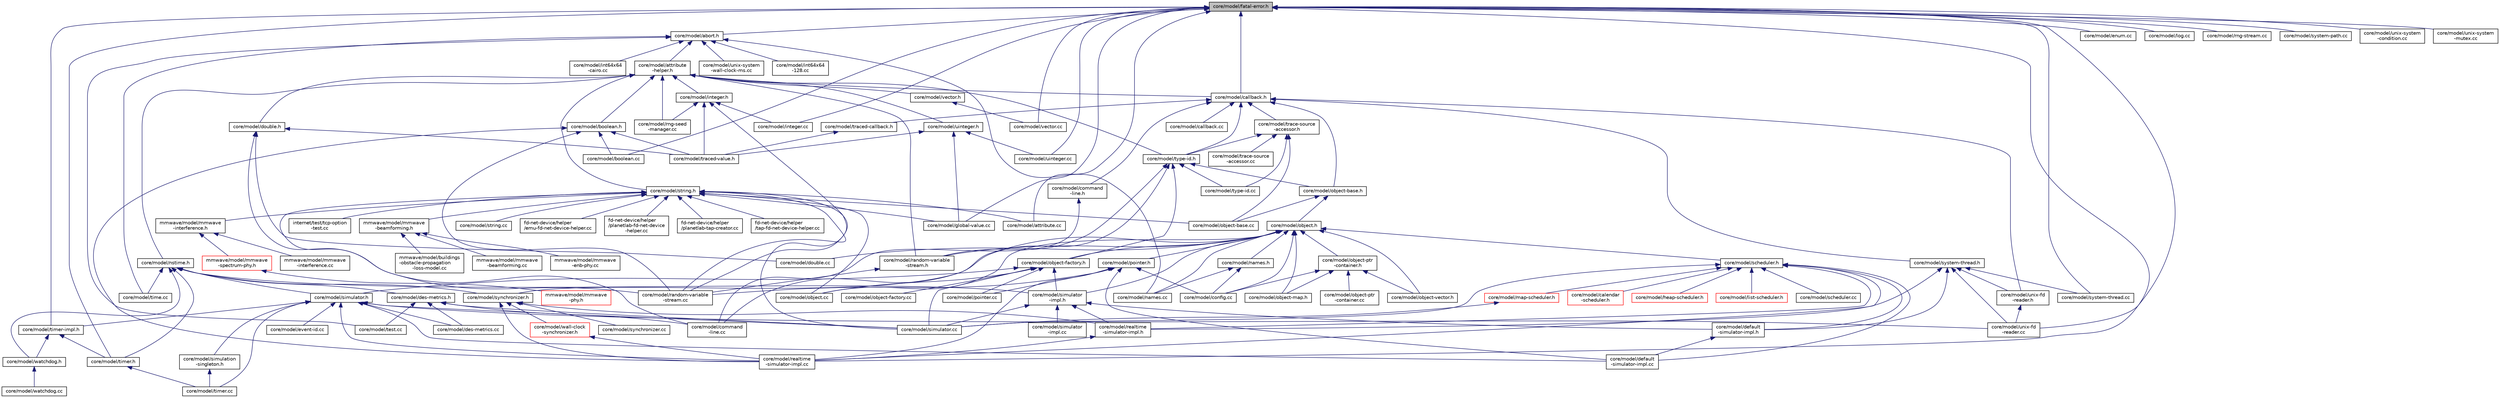 digraph "core/model/fatal-error.h"
{
  edge [fontname="Helvetica",fontsize="10",labelfontname="Helvetica",labelfontsize="10"];
  node [fontname="Helvetica",fontsize="10",shape=record];
  Node1 [label="core/model/fatal-error.h",height=0.2,width=0.4,color="black", fillcolor="grey75", style="filled", fontcolor="black"];
  Node1 -> Node2 [dir="back",color="midnightblue",fontsize="10",style="solid"];
  Node2 [label="core/model/abort.h",height=0.2,width=0.4,color="black", fillcolor="white", style="filled",URL="$d4/dc1/abort_8h.html",tooltip="NS_ABORT_x macro definitions. "];
  Node2 -> Node3 [dir="back",color="midnightblue",fontsize="10",style="solid"];
  Node3 [label="core/model/attribute\l-helper.h",height=0.2,width=0.4,color="black", fillcolor="white", style="filled",URL="$dc/df9/attribute-helper_8h.html"];
  Node3 -> Node4 [dir="back",color="midnightblue",fontsize="10",style="solid"];
  Node4 [label="core/model/string.h",height=0.2,width=0.4,color="black", fillcolor="white", style="filled",URL="$da/d66/string_8h.html"];
  Node4 -> Node5 [dir="back",color="midnightblue",fontsize="10",style="solid"];
  Node5 [label="core/model/attribute.cc",height=0.2,width=0.4,color="black", fillcolor="white", style="filled",URL="$de/dc4/attribute_8cc.html"];
  Node4 -> Node6 [dir="back",color="midnightblue",fontsize="10",style="solid"];
  Node6 [label="core/model/command\l-line.cc",height=0.2,width=0.4,color="black", fillcolor="white", style="filled",URL="$d9/dd5/command-line_8cc.html"];
  Node4 -> Node7 [dir="back",color="midnightblue",fontsize="10",style="solid"];
  Node7 [label="core/model/global-value.cc",height=0.2,width=0.4,color="black", fillcolor="white", style="filled",URL="$da/dfa/global-value_8cc.html"];
  Node4 -> Node8 [dir="back",color="midnightblue",fontsize="10",style="solid"];
  Node8 [label="core/model/object-base.cc",height=0.2,width=0.4,color="black", fillcolor="white", style="filled",URL="$d0/dc5/object-base_8cc.html"];
  Node4 -> Node9 [dir="back",color="midnightblue",fontsize="10",style="solid"];
  Node9 [label="core/model/object.cc",height=0.2,width=0.4,color="black", fillcolor="white", style="filled",URL="$d4/ddf/object_8cc.html"];
  Node4 -> Node10 [dir="back",color="midnightblue",fontsize="10",style="solid"];
  Node10 [label="core/model/random-variable\l-stream.cc",height=0.2,width=0.4,color="black", fillcolor="white", style="filled",URL="$d9/d60/random-variable-stream_8cc.html"];
  Node4 -> Node11 [dir="back",color="midnightblue",fontsize="10",style="solid"];
  Node11 [label="core/model/simulator.cc",height=0.2,width=0.4,color="black", fillcolor="white", style="filled",URL="$d6/df8/simulator_8cc.html"];
  Node4 -> Node12 [dir="back",color="midnightblue",fontsize="10",style="solid"];
  Node12 [label="core/model/string.cc",height=0.2,width=0.4,color="black", fillcolor="white", style="filled",URL="$df/d6d/string_8cc.html"];
  Node4 -> Node13 [dir="back",color="midnightblue",fontsize="10",style="solid"];
  Node13 [label="fd-net-device/helper\l/emu-fd-net-device-helper.cc",height=0.2,width=0.4,color="black", fillcolor="white", style="filled",URL="$d2/d7a/emu-fd-net-device-helper_8cc.html"];
  Node4 -> Node14 [dir="back",color="midnightblue",fontsize="10",style="solid"];
  Node14 [label="fd-net-device/helper\l/planetlab-fd-net-device\l-helper.cc",height=0.2,width=0.4,color="black", fillcolor="white", style="filled",URL="$d4/d5a/planetlab-fd-net-device-helper_8cc.html"];
  Node4 -> Node15 [dir="back",color="midnightblue",fontsize="10",style="solid"];
  Node15 [label="fd-net-device/helper\l/planetlab-tap-creator.cc",height=0.2,width=0.4,color="black", fillcolor="white", style="filled",URL="$d1/d75/planetlab-tap-creator_8cc.html"];
  Node4 -> Node16 [dir="back",color="midnightblue",fontsize="10",style="solid"];
  Node16 [label="fd-net-device/helper\l/tap-fd-net-device-helper.cc",height=0.2,width=0.4,color="black", fillcolor="white", style="filled",URL="$d1/d2e/tap-fd-net-device-helper_8cc.html"];
  Node4 -> Node17 [dir="back",color="midnightblue",fontsize="10",style="solid"];
  Node17 [label="internet/test/tcp-option\l-test.cc",height=0.2,width=0.4,color="black", fillcolor="white", style="filled",URL="$d6/d43/tcp-option-test_8cc.html"];
  Node4 -> Node18 [dir="back",color="midnightblue",fontsize="10",style="solid"];
  Node18 [label="mmwave/model/mmwave\l-beamforming.h",height=0.2,width=0.4,color="black", fillcolor="white", style="filled",URL="$d1/d0b/mmwave-beamforming_8h.html"];
  Node18 -> Node19 [dir="back",color="midnightblue",fontsize="10",style="solid"];
  Node19 [label="mmwave/model/buildings\l-obstacle-propagation\l-loss-model.cc",height=0.2,width=0.4,color="black", fillcolor="white", style="filled",URL="$d4/dc4/buildings-obstacle-propagation-loss-model_8cc.html"];
  Node18 -> Node20 [dir="back",color="midnightblue",fontsize="10",style="solid"];
  Node20 [label="mmwave/model/mmwave\l-beamforming.cc",height=0.2,width=0.4,color="black", fillcolor="white", style="filled",URL="$dc/d7f/mmwave-beamforming_8cc.html"];
  Node18 -> Node21 [dir="back",color="midnightblue",fontsize="10",style="solid"];
  Node21 [label="mmwave/model/mmwave\l-enb-phy.cc",height=0.2,width=0.4,color="black", fillcolor="white", style="filled",URL="$da/dbc/mmwave-enb-phy_8cc.html"];
  Node4 -> Node22 [dir="back",color="midnightblue",fontsize="10",style="solid"];
  Node22 [label="mmwave/model/mmwave\l-interference.h",height=0.2,width=0.4,color="black", fillcolor="white", style="filled",URL="$df/d56/mmwave-interference_8h.html"];
  Node22 -> Node23 [dir="back",color="midnightblue",fontsize="10",style="solid"];
  Node23 [label="mmwave/model/mmwave\l-spectrum-phy.h",height=0.2,width=0.4,color="red", fillcolor="white", style="filled",URL="$d7/daa/mmwave-spectrum-phy_8h.html"];
  Node23 -> Node24 [dir="back",color="midnightblue",fontsize="10",style="solid"];
  Node24 [label="mmwave/model/mmwave\l-phy.h",height=0.2,width=0.4,color="red", fillcolor="white", style="filled",URL="$d0/d60/mmwave-phy_8h.html"];
  Node22 -> Node25 [dir="back",color="midnightblue",fontsize="10",style="solid"];
  Node25 [label="mmwave/model/mmwave\l-interference.cc",height=0.2,width=0.4,color="black", fillcolor="white", style="filled",URL="$d9/dee/mmwave-interference_8cc.html"];
  Node3 -> Node26 [dir="back",color="midnightblue",fontsize="10",style="solid"];
  Node26 [label="core/model/boolean.h",height=0.2,width=0.4,color="black", fillcolor="white", style="filled",URL="$d3/dd1/boolean_8h.html"];
  Node26 -> Node27 [dir="back",color="midnightblue",fontsize="10",style="solid"];
  Node27 [label="core/model/boolean.cc",height=0.2,width=0.4,color="black", fillcolor="white", style="filled",URL="$de/d1a/boolean_8cc.html"];
  Node26 -> Node10 [dir="back",color="midnightblue",fontsize="10",style="solid"];
  Node26 -> Node28 [dir="back",color="midnightblue",fontsize="10",style="solid"];
  Node28 [label="core/model/realtime\l-simulator-impl.cc",height=0.2,width=0.4,color="black", fillcolor="white", style="filled",URL="$dc/da2/realtime-simulator-impl_8cc.html"];
  Node26 -> Node29 [dir="back",color="midnightblue",fontsize="10",style="solid"];
  Node29 [label="core/model/traced-value.h",height=0.2,width=0.4,color="black", fillcolor="white", style="filled",URL="$d3/d60/traced-value_8h.html"];
  Node3 -> Node30 [dir="back",color="midnightblue",fontsize="10",style="solid"];
  Node30 [label="core/model/callback.h",height=0.2,width=0.4,color="black", fillcolor="white", style="filled",URL="$da/d05/callback_8h.html"];
  Node30 -> Node31 [dir="back",color="midnightblue",fontsize="10",style="solid"];
  Node31 [label="core/model/trace-source\l-accessor.h",height=0.2,width=0.4,color="black", fillcolor="white", style="filled",URL="$d6/df1/trace-source-accessor_8h.html"];
  Node31 -> Node32 [dir="back",color="midnightblue",fontsize="10",style="solid"];
  Node32 [label="core/model/type-id.h",height=0.2,width=0.4,color="black", fillcolor="white", style="filled",URL="$db/d39/type-id_8h.html"];
  Node32 -> Node33 [dir="back",color="midnightblue",fontsize="10",style="solid"];
  Node33 [label="core/model/object-base.h",height=0.2,width=0.4,color="black", fillcolor="white", style="filled",URL="$dd/d23/object-base_8h.html"];
  Node33 -> Node34 [dir="back",color="midnightblue",fontsize="10",style="solid"];
  Node34 [label="core/model/object.h",height=0.2,width=0.4,color="black", fillcolor="white", style="filled",URL="$de/d10/object_8h.html"];
  Node34 -> Node35 [dir="back",color="midnightblue",fontsize="10",style="solid"];
  Node35 [label="core/model/scheduler.h",height=0.2,width=0.4,color="black", fillcolor="white", style="filled",URL="$d2/dd8/scheduler_8h.html"];
  Node35 -> Node36 [dir="back",color="midnightblue",fontsize="10",style="solid"];
  Node36 [label="core/model/calendar\l-scheduler.h",height=0.2,width=0.4,color="red", fillcolor="white", style="filled",URL="$db/dcb/calendar-scheduler_8h.html"];
  Node35 -> Node37 [dir="back",color="midnightblue",fontsize="10",style="solid"];
  Node37 [label="core/model/default\l-simulator-impl.h",height=0.2,width=0.4,color="black", fillcolor="white", style="filled",URL="$d3/d47/default-simulator-impl_8h.html"];
  Node37 -> Node38 [dir="back",color="midnightblue",fontsize="10",style="solid"];
  Node38 [label="core/model/default\l-simulator-impl.cc",height=0.2,width=0.4,color="black", fillcolor="white", style="filled",URL="$d8/d5e/default-simulator-impl_8cc.html"];
  Node35 -> Node38 [dir="back",color="midnightblue",fontsize="10",style="solid"];
  Node35 -> Node39 [dir="back",color="midnightblue",fontsize="10",style="solid"];
  Node39 [label="core/model/heap-scheduler.h",height=0.2,width=0.4,color="red", fillcolor="white", style="filled",URL="$d6/d67/heap-scheduler_8h.html"];
  Node35 -> Node40 [dir="back",color="midnightblue",fontsize="10",style="solid"];
  Node40 [label="core/model/list-scheduler.h",height=0.2,width=0.4,color="red", fillcolor="white", style="filled",URL="$d2/d62/list-scheduler_8h.html"];
  Node35 -> Node41 [dir="back",color="midnightblue",fontsize="10",style="solid"];
  Node41 [label="core/model/map-scheduler.h",height=0.2,width=0.4,color="red", fillcolor="white", style="filled",URL="$d9/df6/map-scheduler_8h.html"];
  Node41 -> Node11 [dir="back",color="midnightblue",fontsize="10",style="solid"];
  Node35 -> Node42 [dir="back",color="midnightblue",fontsize="10",style="solid"];
  Node42 [label="core/model/realtime\l-simulator-impl.h",height=0.2,width=0.4,color="black", fillcolor="white", style="filled",URL="$d3/de4/realtime-simulator-impl_8h.html"];
  Node42 -> Node28 [dir="back",color="midnightblue",fontsize="10",style="solid"];
  Node35 -> Node28 [dir="back",color="midnightblue",fontsize="10",style="solid"];
  Node35 -> Node43 [dir="back",color="midnightblue",fontsize="10",style="solid"];
  Node43 [label="core/model/scheduler.cc",height=0.2,width=0.4,color="black", fillcolor="white", style="filled",URL="$dd/d55/scheduler_8cc.html"];
  Node35 -> Node11 [dir="back",color="midnightblue",fontsize="10",style="solid"];
  Node34 -> Node44 [dir="back",color="midnightblue",fontsize="10",style="solid"];
  Node44 [label="core/model/config.cc",height=0.2,width=0.4,color="black", fillcolor="white", style="filled",URL="$dd/da8/config_8cc.html"];
  Node34 -> Node45 [dir="back",color="midnightblue",fontsize="10",style="solid"];
  Node45 [label="core/model/object-ptr\l-container.h",height=0.2,width=0.4,color="black", fillcolor="white", style="filled",URL="$dd/da6/object-ptr-container_8h.html"];
  Node45 -> Node44 [dir="back",color="midnightblue",fontsize="10",style="solid"];
  Node45 -> Node46 [dir="back",color="midnightblue",fontsize="10",style="solid"];
  Node46 [label="core/model/object-map.h",height=0.2,width=0.4,color="black", fillcolor="white", style="filled",URL="$dc/d34/object-map_8h.html"];
  Node45 -> Node47 [dir="back",color="midnightblue",fontsize="10",style="solid"];
  Node47 [label="core/model/object-ptr\l-container.cc",height=0.2,width=0.4,color="black", fillcolor="white", style="filled",URL="$d2/daa/object-ptr-container_8cc.html"];
  Node45 -> Node48 [dir="back",color="midnightblue",fontsize="10",style="solid"];
  Node48 [label="core/model/object-vector.h",height=0.2,width=0.4,color="black", fillcolor="white", style="filled",URL="$d8/d5c/object-vector_8h.html"];
  Node34 -> Node49 [dir="back",color="midnightblue",fontsize="10",style="solid"];
  Node49 [label="core/model/names.h",height=0.2,width=0.4,color="black", fillcolor="white", style="filled",URL="$d8/d22/names_8h.html"];
  Node49 -> Node44 [dir="back",color="midnightblue",fontsize="10",style="solid"];
  Node49 -> Node50 [dir="back",color="midnightblue",fontsize="10",style="solid"];
  Node50 [label="core/model/names.cc",height=0.2,width=0.4,color="black", fillcolor="white", style="filled",URL="$de/dee/names_8cc.html"];
  Node34 -> Node51 [dir="back",color="midnightblue",fontsize="10",style="solid"];
  Node51 [label="core/model/pointer.h",height=0.2,width=0.4,color="black", fillcolor="white", style="filled",URL="$d5/d9f/pointer_8h.html"];
  Node51 -> Node44 [dir="back",color="midnightblue",fontsize="10",style="solid"];
  Node51 -> Node38 [dir="back",color="midnightblue",fontsize="10",style="solid"];
  Node51 -> Node52 [dir="back",color="midnightblue",fontsize="10",style="solid"];
  Node52 [label="core/model/pointer.cc",height=0.2,width=0.4,color="black", fillcolor="white", style="filled",URL="$dd/d78/pointer_8cc.html"];
  Node51 -> Node10 [dir="back",color="midnightblue",fontsize="10",style="solid"];
  Node51 -> Node28 [dir="back",color="midnightblue",fontsize="10",style="solid"];
  Node34 -> Node53 [dir="back",color="midnightblue",fontsize="10",style="solid"];
  Node53 [label="core/model/object-factory.h",height=0.2,width=0.4,color="black", fillcolor="white", style="filled",URL="$d4/d59/object-factory_8h.html"];
  Node53 -> Node54 [dir="back",color="midnightblue",fontsize="10",style="solid"];
  Node54 [label="core/model/simulator.h",height=0.2,width=0.4,color="black", fillcolor="white", style="filled",URL="$d3/d9e/simulator_8h.html"];
  Node54 -> Node38 [dir="back",color="midnightblue",fontsize="10",style="solid"];
  Node54 -> Node55 [dir="back",color="midnightblue",fontsize="10",style="solid"];
  Node55 [label="core/model/des-metrics.cc",height=0.2,width=0.4,color="black", fillcolor="white", style="filled",URL="$d1/df5/des-metrics_8cc.html"];
  Node54 -> Node56 [dir="back",color="midnightblue",fontsize="10",style="solid"];
  Node56 [label="core/model/event-id.cc",height=0.2,width=0.4,color="black", fillcolor="white", style="filled",URL="$d7/d71/event-id_8cc.html"];
  Node54 -> Node28 [dir="back",color="midnightblue",fontsize="10",style="solid"];
  Node54 -> Node57 [dir="back",color="midnightblue",fontsize="10",style="solid"];
  Node57 [label="core/model/simulation\l-singleton.h",height=0.2,width=0.4,color="black", fillcolor="white", style="filled",URL="$d5/da6/simulation-singleton_8h.html"];
  Node57 -> Node58 [dir="back",color="midnightblue",fontsize="10",style="solid"];
  Node58 [label="core/model/timer.cc",height=0.2,width=0.4,color="black", fillcolor="white", style="filled",URL="$d1/d24/timer_8cc.html"];
  Node54 -> Node11 [dir="back",color="midnightblue",fontsize="10",style="solid"];
  Node54 -> Node59 [dir="back",color="midnightblue",fontsize="10",style="solid"];
  Node59 [label="core/model/timer-impl.h",height=0.2,width=0.4,color="black", fillcolor="white", style="filled",URL="$d9/df7/timer-impl_8h.html"];
  Node59 -> Node60 [dir="back",color="midnightblue",fontsize="10",style="solid"];
  Node60 [label="core/model/timer.h",height=0.2,width=0.4,color="black", fillcolor="white", style="filled",URL="$d5/dd0/timer_8h.html"];
  Node60 -> Node58 [dir="back",color="midnightblue",fontsize="10",style="solid"];
  Node59 -> Node61 [dir="back",color="midnightblue",fontsize="10",style="solid"];
  Node61 [label="core/model/watchdog.h",height=0.2,width=0.4,color="black", fillcolor="white", style="filled",URL="$d9/da3/watchdog_8h.html"];
  Node61 -> Node62 [dir="back",color="midnightblue",fontsize="10",style="solid"];
  Node62 [label="core/model/watchdog.cc",height=0.2,width=0.4,color="black", fillcolor="white", style="filled",URL="$d6/d77/watchdog_8cc.html"];
  Node54 -> Node58 [dir="back",color="midnightblue",fontsize="10",style="solid"];
  Node54 -> Node63 [dir="back",color="midnightblue",fontsize="10",style="solid"];
  Node63 [label="core/model/unix-fd\l-reader.cc",height=0.2,width=0.4,color="black", fillcolor="white", style="filled",URL="$dd/d0d/unix-fd-reader_8cc.html"];
  Node53 -> Node64 [dir="back",color="midnightblue",fontsize="10",style="solid"];
  Node64 [label="core/model/simulator\l-impl.h",height=0.2,width=0.4,color="black", fillcolor="white", style="filled",URL="$d0/d46/simulator-impl_8h.html"];
  Node64 -> Node37 [dir="back",color="midnightblue",fontsize="10",style="solid"];
  Node64 -> Node42 [dir="back",color="midnightblue",fontsize="10",style="solid"];
  Node64 -> Node65 [dir="back",color="midnightblue",fontsize="10",style="solid"];
  Node65 [label="core/model/simulator\l-impl.cc",height=0.2,width=0.4,color="black", fillcolor="white", style="filled",URL="$d7/dac/simulator-impl_8cc.html"];
  Node64 -> Node11 [dir="back",color="midnightblue",fontsize="10",style="solid"];
  Node53 -> Node66 [dir="back",color="midnightblue",fontsize="10",style="solid"];
  Node66 [label="core/model/object-factory.cc",height=0.2,width=0.4,color="black", fillcolor="white", style="filled",URL="$da/d52/object-factory_8cc.html"];
  Node53 -> Node9 [dir="back",color="midnightblue",fontsize="10",style="solid"];
  Node53 -> Node52 [dir="back",color="midnightblue",fontsize="10",style="solid"];
  Node53 -> Node11 [dir="back",color="midnightblue",fontsize="10",style="solid"];
  Node34 -> Node64 [dir="back",color="midnightblue",fontsize="10",style="solid"];
  Node34 -> Node67 [dir="back",color="midnightblue",fontsize="10",style="solid"];
  Node67 [label="core/model/double.cc",height=0.2,width=0.4,color="black", fillcolor="white", style="filled",URL="$db/d6c/double_8cc.html"];
  Node34 -> Node50 [dir="back",color="midnightblue",fontsize="10",style="solid"];
  Node34 -> Node46 [dir="back",color="midnightblue",fontsize="10",style="solid"];
  Node34 -> Node48 [dir="back",color="midnightblue",fontsize="10",style="solid"];
  Node34 -> Node9 [dir="back",color="midnightblue",fontsize="10",style="solid"];
  Node34 -> Node68 [dir="back",color="midnightblue",fontsize="10",style="solid"];
  Node68 [label="core/model/random-variable\l-stream.h",height=0.2,width=0.4,color="black", fillcolor="white", style="filled",URL="$d4/dde/random-variable-stream_8h.html"];
  Node68 -> Node10 [dir="back",color="midnightblue",fontsize="10",style="solid"];
  Node34 -> Node69 [dir="back",color="midnightblue",fontsize="10",style="solid"];
  Node69 [label="core/model/synchronizer.h",height=0.2,width=0.4,color="black", fillcolor="white", style="filled",URL="$d4/d4b/synchronizer_8h.html"];
  Node69 -> Node42 [dir="back",color="midnightblue",fontsize="10",style="solid"];
  Node69 -> Node70 [dir="back",color="midnightblue",fontsize="10",style="solid"];
  Node70 [label="core/model/wall-clock\l-synchronizer.h",height=0.2,width=0.4,color="red", fillcolor="white", style="filled",URL="$dd/d6c/wall-clock-synchronizer_8h.html"];
  Node70 -> Node28 [dir="back",color="midnightblue",fontsize="10",style="solid"];
  Node69 -> Node28 [dir="back",color="midnightblue",fontsize="10",style="solid"];
  Node69 -> Node71 [dir="back",color="midnightblue",fontsize="10",style="solid"];
  Node71 [label="core/model/synchronizer.cc",height=0.2,width=0.4,color="black", fillcolor="white", style="filled",URL="$de/dba/synchronizer_8cc.html"];
  Node33 -> Node8 [dir="back",color="midnightblue",fontsize="10",style="solid"];
  Node32 -> Node6 [dir="back",color="midnightblue",fontsize="10",style="solid"];
  Node32 -> Node53 [dir="back",color="midnightblue",fontsize="10",style="solid"];
  Node32 -> Node68 [dir="back",color="midnightblue",fontsize="10",style="solid"];
  Node32 -> Node72 [dir="back",color="midnightblue",fontsize="10",style="solid"];
  Node72 [label="core/model/type-id.cc",height=0.2,width=0.4,color="black", fillcolor="white", style="filled",URL="$d7/d2a/type-id_8cc.html"];
  Node31 -> Node8 [dir="back",color="midnightblue",fontsize="10",style="solid"];
  Node31 -> Node73 [dir="back",color="midnightblue",fontsize="10",style="solid"];
  Node73 [label="core/model/trace-source\l-accessor.cc",height=0.2,width=0.4,color="black", fillcolor="white", style="filled",URL="$da/d3e/trace-source-accessor_8cc.html"];
  Node31 -> Node72 [dir="back",color="midnightblue",fontsize="10",style="solid"];
  Node30 -> Node32 [dir="back",color="midnightblue",fontsize="10",style="solid"];
  Node30 -> Node33 [dir="back",color="midnightblue",fontsize="10",style="solid"];
  Node30 -> Node74 [dir="back",color="midnightblue",fontsize="10",style="solid"];
  Node74 [label="core/model/callback.cc",height=0.2,width=0.4,color="black", fillcolor="white", style="filled",URL="$d6/d99/callback_8cc.html"];
  Node30 -> Node75 [dir="back",color="midnightblue",fontsize="10",style="solid"];
  Node75 [label="core/model/command\l-line.h",height=0.2,width=0.4,color="black", fillcolor="white", style="filled",URL="$dd/d8d/command-line_8h.html"];
  Node75 -> Node6 [dir="back",color="midnightblue",fontsize="10",style="solid"];
  Node30 -> Node76 [dir="back",color="midnightblue",fontsize="10",style="solid"];
  Node76 [label="core/model/system-thread.h",height=0.2,width=0.4,color="black", fillcolor="white", style="filled",URL="$dd/d38/system-thread_8h.html"];
  Node76 -> Node37 [dir="back",color="midnightblue",fontsize="10",style="solid"];
  Node76 -> Node42 [dir="back",color="midnightblue",fontsize="10",style="solid"];
  Node76 -> Node77 [dir="back",color="midnightblue",fontsize="10",style="solid"];
  Node77 [label="core/model/system-thread.cc",height=0.2,width=0.4,color="black", fillcolor="white", style="filled",URL="$d2/db9/system-thread_8cc.html"];
  Node76 -> Node63 [dir="back",color="midnightblue",fontsize="10",style="solid"];
  Node76 -> Node78 [dir="back",color="midnightblue",fontsize="10",style="solid"];
  Node78 [label="core/model/unix-fd\l-reader.h",height=0.2,width=0.4,color="black", fillcolor="white", style="filled",URL="$d4/dab/unix-fd-reader_8h.html"];
  Node78 -> Node63 [dir="back",color="midnightblue",fontsize="10",style="solid"];
  Node30 -> Node79 [dir="back",color="midnightblue",fontsize="10",style="solid"];
  Node79 [label="core/model/traced-callback.h",height=0.2,width=0.4,color="black", fillcolor="white", style="filled",URL="$d6/df0/traced-callback_8h.html"];
  Node79 -> Node29 [dir="back",color="midnightblue",fontsize="10",style="solid"];
  Node30 -> Node78 [dir="back",color="midnightblue",fontsize="10",style="solid"];
  Node3 -> Node32 [dir="back",color="midnightblue",fontsize="10",style="solid"];
  Node3 -> Node80 [dir="back",color="midnightblue",fontsize="10",style="solid"];
  Node80 [label="core/model/nstime.h",height=0.2,width=0.4,color="black", fillcolor="white", style="filled",URL="$da/d92/nstime_8h.html"];
  Node80 -> Node81 [dir="back",color="midnightblue",fontsize="10",style="solid"];
  Node81 [label="core/model/des-metrics.h",height=0.2,width=0.4,color="black", fillcolor="white", style="filled",URL="$d0/d98/des-metrics_8h.html"];
  Node81 -> Node6 [dir="back",color="midnightblue",fontsize="10",style="solid"];
  Node81 -> Node55 [dir="back",color="midnightblue",fontsize="10",style="solid"];
  Node81 -> Node11 [dir="back",color="midnightblue",fontsize="10",style="solid"];
  Node81 -> Node82 [dir="back",color="midnightblue",fontsize="10",style="solid"];
  Node82 [label="core/model/test.cc",height=0.2,width=0.4,color="black", fillcolor="white", style="filled",URL="$df/d52/test_8cc.html"];
  Node80 -> Node54 [dir="back",color="midnightblue",fontsize="10",style="solid"];
  Node80 -> Node64 [dir="back",color="midnightblue",fontsize="10",style="solid"];
  Node80 -> Node69 [dir="back",color="midnightblue",fontsize="10",style="solid"];
  Node80 -> Node83 [dir="back",color="midnightblue",fontsize="10",style="solid"];
  Node83 [label="core/model/time.cc",height=0.2,width=0.4,color="black", fillcolor="white", style="filled",URL="$db/d43/time_8cc.html"];
  Node80 -> Node60 [dir="back",color="midnightblue",fontsize="10",style="solid"];
  Node80 -> Node61 [dir="back",color="midnightblue",fontsize="10",style="solid"];
  Node3 -> Node84 [dir="back",color="midnightblue",fontsize="10",style="solid"];
  Node84 [label="core/model/double.h",height=0.2,width=0.4,color="black", fillcolor="white", style="filled",URL="$d9/d6e/double_8h.html"];
  Node84 -> Node67 [dir="back",color="midnightblue",fontsize="10",style="solid"];
  Node84 -> Node10 [dir="back",color="midnightblue",fontsize="10",style="solid"];
  Node84 -> Node29 [dir="back",color="midnightblue",fontsize="10",style="solid"];
  Node3 -> Node85 [dir="back",color="midnightblue",fontsize="10",style="solid"];
  Node85 [label="core/model/uinteger.h",height=0.2,width=0.4,color="black", fillcolor="white", style="filled",URL="$d8/d56/uinteger_8h.html"];
  Node85 -> Node7 [dir="back",color="midnightblue",fontsize="10",style="solid"];
  Node85 -> Node29 [dir="back",color="midnightblue",fontsize="10",style="solid"];
  Node85 -> Node86 [dir="back",color="midnightblue",fontsize="10",style="solid"];
  Node86 [label="core/model/uinteger.cc",height=0.2,width=0.4,color="black", fillcolor="white", style="filled",URL="$d9/d28/uinteger_8cc.html"];
  Node3 -> Node87 [dir="back",color="midnightblue",fontsize="10",style="solid"];
  Node87 [label="core/model/integer.h",height=0.2,width=0.4,color="black", fillcolor="white", style="filled",URL="$d6/d3d/integer_8h.html"];
  Node87 -> Node88 [dir="back",color="midnightblue",fontsize="10",style="solid"];
  Node88 [label="core/model/integer.cc",height=0.2,width=0.4,color="black", fillcolor="white", style="filled",URL="$d5/d48/integer_8cc.html"];
  Node87 -> Node10 [dir="back",color="midnightblue",fontsize="10",style="solid"];
  Node87 -> Node89 [dir="back",color="midnightblue",fontsize="10",style="solid"];
  Node89 [label="core/model/rng-seed\l-manager.cc",height=0.2,width=0.4,color="black", fillcolor="white", style="filled",URL="$db/d4e/rng-seed-manager_8cc.html"];
  Node87 -> Node29 [dir="back",color="midnightblue",fontsize="10",style="solid"];
  Node3 -> Node68 [dir="back",color="midnightblue",fontsize="10",style="solid"];
  Node3 -> Node89 [dir="back",color="midnightblue",fontsize="10",style="solid"];
  Node3 -> Node90 [dir="back",color="midnightblue",fontsize="10",style="solid"];
  Node90 [label="core/model/vector.h",height=0.2,width=0.4,color="black", fillcolor="white", style="filled",URL="$d6/d68/vector_8h.html"];
  Node90 -> Node91 [dir="back",color="midnightblue",fontsize="10",style="solid"];
  Node91 [label="core/model/vector.cc",height=0.2,width=0.4,color="black", fillcolor="white", style="filled",URL="$de/dd1/vector_8cc.html"];
  Node2 -> Node92 [dir="back",color="midnightblue",fontsize="10",style="solid"];
  Node92 [label="core/model/int64x64\l-128.cc",height=0.2,width=0.4,color="black", fillcolor="white", style="filled",URL="$d6/d8a/int64x64-128_8cc.html"];
  Node2 -> Node93 [dir="back",color="midnightblue",fontsize="10",style="solid"];
  Node93 [label="core/model/int64x64\l-cairo.cc",height=0.2,width=0.4,color="black", fillcolor="white", style="filled",URL="$db/dc6/int64x64-cairo_8cc.html"];
  Node2 -> Node50 [dir="back",color="midnightblue",fontsize="10",style="solid"];
  Node2 -> Node82 [dir="back",color="midnightblue",fontsize="10",style="solid"];
  Node2 -> Node83 [dir="back",color="midnightblue",fontsize="10",style="solid"];
  Node2 -> Node94 [dir="back",color="midnightblue",fontsize="10",style="solid"];
  Node94 [label="core/model/unix-system\l-wall-clock-ms.cc",height=0.2,width=0.4,color="black", fillcolor="white", style="filled",URL="$d2/d79/unix-system-wall-clock-ms_8cc.html"];
  Node1 -> Node5 [dir="back",color="midnightblue",fontsize="10",style="solid"];
  Node1 -> Node27 [dir="back",color="midnightblue",fontsize="10",style="solid"];
  Node1 -> Node30 [dir="back",color="midnightblue",fontsize="10",style="solid"];
  Node1 -> Node95 [dir="back",color="midnightblue",fontsize="10",style="solid"];
  Node95 [label="core/model/enum.cc",height=0.2,width=0.4,color="black", fillcolor="white", style="filled",URL="$d6/d66/enum_8cc.html"];
  Node1 -> Node7 [dir="back",color="midnightblue",fontsize="10",style="solid"];
  Node1 -> Node88 [dir="back",color="midnightblue",fontsize="10",style="solid"];
  Node1 -> Node96 [dir="back",color="midnightblue",fontsize="10",style="solid"];
  Node96 [label="core/model/log.cc",height=0.2,width=0.4,color="black", fillcolor="white", style="filled",URL="$d4/dc1/log_8cc.html"];
  Node1 -> Node28 [dir="back",color="midnightblue",fontsize="10",style="solid"];
  Node1 -> Node97 [dir="back",color="midnightblue",fontsize="10",style="solid"];
  Node97 [label="core/model/rng-stream.cc",height=0.2,width=0.4,color="black", fillcolor="white", style="filled",URL="$d7/dde/rng-stream_8cc.html"];
  Node1 -> Node98 [dir="back",color="midnightblue",fontsize="10",style="solid"];
  Node98 [label="core/model/system-path.cc",height=0.2,width=0.4,color="black", fillcolor="white", style="filled",URL="$d3/d53/system-path_8cc.html"];
  Node1 -> Node77 [dir="back",color="midnightblue",fontsize="10",style="solid"];
  Node1 -> Node59 [dir="back",color="midnightblue",fontsize="10",style="solid"];
  Node1 -> Node60 [dir="back",color="midnightblue",fontsize="10",style="solid"];
  Node1 -> Node86 [dir="back",color="midnightblue",fontsize="10",style="solid"];
  Node1 -> Node63 [dir="back",color="midnightblue",fontsize="10",style="solid"];
  Node1 -> Node99 [dir="back",color="midnightblue",fontsize="10",style="solid"];
  Node99 [label="core/model/unix-system\l-condition.cc",height=0.2,width=0.4,color="black", fillcolor="white", style="filled",URL="$d3/d09/unix-system-condition_8cc.html"];
  Node1 -> Node100 [dir="back",color="midnightblue",fontsize="10",style="solid"];
  Node100 [label="core/model/unix-system\l-mutex.cc",height=0.2,width=0.4,color="black", fillcolor="white", style="filled",URL="$d4/dea/unix-system-mutex_8cc.html"];
  Node1 -> Node91 [dir="back",color="midnightblue",fontsize="10",style="solid"];
}
